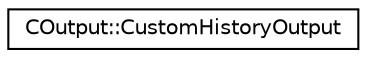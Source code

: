 digraph "Graphical Class Hierarchy"
{
 // LATEX_PDF_SIZE
  edge [fontname="Helvetica",fontsize="10",labelfontname="Helvetica",labelfontsize="10"];
  node [fontname="Helvetica",fontsize="10",shape=record];
  rankdir="LR";
  Node0 [label="COutput::CustomHistoryOutput",height=0.2,width=0.4,color="black", fillcolor="white", style="filled",URL="$structCOutput_1_1CustomHistoryOutput.html",tooltip="Struct to hold a parsed user-defined expression."];
}
